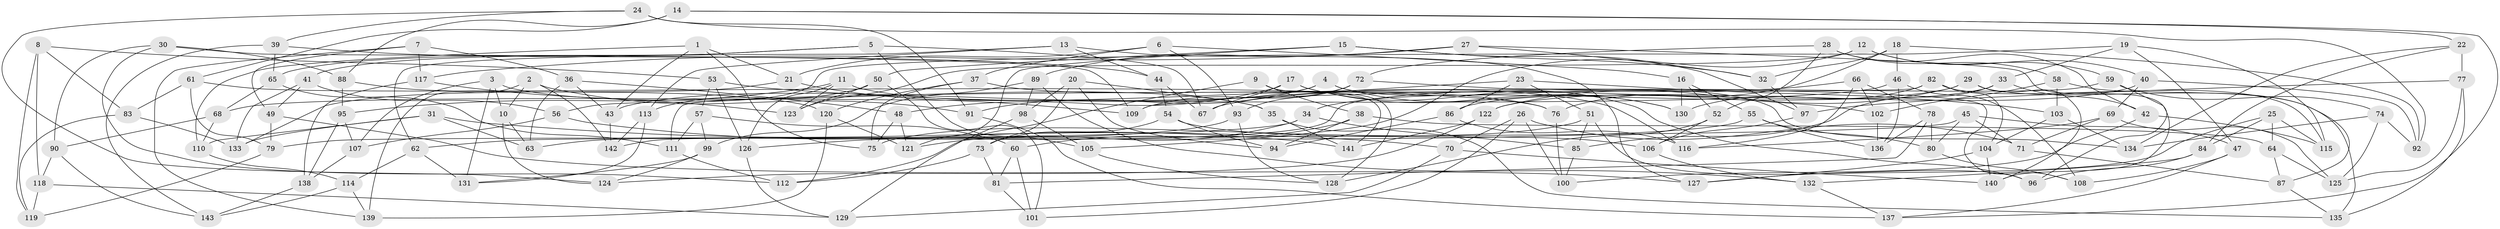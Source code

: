 // Generated by graph-tools (version 1.1) at 2025/16/03/09/25 04:16:33]
// undirected, 143 vertices, 286 edges
graph export_dot {
graph [start="1"]
  node [color=gray90,style=filled];
  1;
  2;
  3;
  4;
  5;
  6;
  7;
  8;
  9;
  10;
  11;
  12;
  13;
  14;
  15;
  16;
  17;
  18;
  19;
  20;
  21;
  22;
  23;
  24;
  25;
  26;
  27;
  28;
  29;
  30;
  31;
  32;
  33;
  34;
  35;
  36;
  37;
  38;
  39;
  40;
  41;
  42;
  43;
  44;
  45;
  46;
  47;
  48;
  49;
  50;
  51;
  52;
  53;
  54;
  55;
  56;
  57;
  58;
  59;
  60;
  61;
  62;
  63;
  64;
  65;
  66;
  67;
  68;
  69;
  70;
  71;
  72;
  73;
  74;
  75;
  76;
  77;
  78;
  79;
  80;
  81;
  82;
  83;
  84;
  85;
  86;
  87;
  88;
  89;
  90;
  91;
  92;
  93;
  94;
  95;
  96;
  97;
  98;
  99;
  100;
  101;
  102;
  103;
  104;
  105;
  106;
  107;
  108;
  109;
  110;
  111;
  112;
  113;
  114;
  115;
  116;
  117;
  118;
  119;
  120;
  121;
  122;
  123;
  124;
  125;
  126;
  127;
  128;
  129;
  130;
  131;
  132;
  133;
  134;
  135;
  136;
  137;
  138;
  139;
  140;
  141;
  142;
  143;
  1 -- 110;
  1 -- 75;
  1 -- 21;
  1 -- 43;
  2 -- 142;
  2 -- 139;
  2 -- 91;
  2 -- 10;
  3 -- 107;
  3 -- 131;
  3 -- 10;
  3 -- 35;
  4 -- 130;
  4 -- 134;
  4 -- 91;
  4 -- 43;
  5 -- 65;
  5 -- 41;
  5 -- 67;
  5 -- 105;
  6 -- 21;
  6 -- 16;
  6 -- 37;
  6 -- 93;
  7 -- 139;
  7 -- 117;
  7 -- 36;
  7 -- 49;
  8 -- 83;
  8 -- 118;
  8 -- 119;
  8 -- 53;
  9 -- 38;
  9 -- 128;
  9 -- 141;
  9 -- 112;
  10 -- 63;
  10 -- 124;
  11 -- 126;
  11 -- 116;
  11 -- 123;
  11 -- 95;
  12 -- 105;
  12 -- 59;
  12 -- 123;
  12 -- 40;
  13 -- 113;
  13 -- 44;
  13 -- 62;
  13 -- 127;
  14 -- 61;
  14 -- 22;
  14 -- 137;
  14 -- 88;
  15 -- 32;
  15 -- 50;
  15 -- 97;
  15 -- 121;
  16 -- 52;
  16 -- 130;
  16 -- 55;
  17 -- 48;
  17 -- 130;
  17 -- 67;
  17 -- 96;
  18 -- 76;
  18 -- 32;
  18 -- 92;
  18 -- 46;
  19 -- 47;
  19 -- 115;
  19 -- 33;
  19 -- 56;
  20 -- 98;
  20 -- 94;
  20 -- 73;
  20 -- 35;
  21 -- 109;
  21 -- 133;
  22 -- 84;
  22 -- 134;
  22 -- 77;
  23 -- 109;
  23 -- 86;
  23 -- 51;
  23 -- 103;
  24 -- 39;
  24 -- 124;
  24 -- 92;
  24 -- 91;
  25 -- 64;
  25 -- 115;
  25 -- 127;
  25 -- 84;
  26 -- 100;
  26 -- 101;
  26 -- 70;
  26 -- 71;
  27 -- 96;
  27 -- 117;
  27 -- 89;
  27 -- 32;
  28 -- 42;
  28 -- 52;
  28 -- 58;
  28 -- 72;
  29 -- 140;
  29 -- 135;
  29 -- 34;
  29 -- 122;
  30 -- 88;
  30 -- 90;
  30 -- 109;
  30 -- 112;
  31 -- 63;
  31 -- 110;
  31 -- 133;
  31 -- 70;
  32 -- 97;
  33 -- 85;
  33 -- 86;
  33 -- 42;
  34 -- 85;
  34 -- 121;
  34 -- 62;
  35 -- 135;
  35 -- 141;
  36 -- 43;
  36 -- 48;
  36 -- 63;
  37 -- 120;
  37 -- 75;
  37 -- 76;
  38 -- 94;
  38 -- 64;
  38 -- 60;
  39 -- 65;
  39 -- 44;
  39 -- 143;
  40 -- 92;
  40 -- 122;
  40 -- 69;
  41 -- 133;
  41 -- 49;
  41 -- 56;
  42 -- 100;
  42 -- 115;
  43 -- 142;
  44 -- 67;
  44 -- 54;
  45 -- 47;
  45 -- 79;
  45 -- 71;
  45 -- 80;
  46 -- 68;
  46 -- 136;
  46 -- 108;
  47 -- 137;
  47 -- 108;
  48 -- 121;
  48 -- 75;
  49 -- 127;
  49 -- 79;
  50 -- 101;
  50 -- 113;
  50 -- 123;
  51 -- 75;
  51 -- 96;
  51 -- 85;
  52 -- 106;
  52 -- 128;
  53 -- 57;
  53 -- 102;
  53 -- 126;
  54 -- 73;
  54 -- 106;
  54 -- 94;
  55 -- 136;
  55 -- 80;
  55 -- 63;
  56 -- 141;
  56 -- 107;
  57 -- 60;
  57 -- 111;
  57 -- 99;
  58 -- 87;
  58 -- 102;
  58 -- 103;
  59 -- 140;
  59 -- 142;
  59 -- 74;
  60 -- 101;
  60 -- 81;
  61 -- 79;
  61 -- 83;
  61 -- 76;
  62 -- 131;
  62 -- 114;
  64 -- 125;
  64 -- 87;
  65 -- 111;
  65 -- 68;
  66 -- 78;
  66 -- 102;
  66 -- 116;
  66 -- 67;
  68 -- 90;
  68 -- 110;
  69 -- 71;
  69 -- 125;
  69 -- 116;
  70 -- 129;
  70 -- 140;
  71 -- 87;
  72 -- 109;
  72 -- 108;
  72 -- 93;
  73 -- 81;
  73 -- 112;
  74 -- 134;
  74 -- 92;
  74 -- 125;
  76 -- 100;
  77 -- 135;
  77 -- 125;
  77 -- 97;
  78 -- 81;
  78 -- 136;
  78 -- 80;
  79 -- 119;
  80 -- 108;
  81 -- 101;
  82 -- 111;
  82 -- 115;
  82 -- 104;
  82 -- 130;
  83 -- 133;
  83 -- 119;
  84 -- 132;
  84 -- 96;
  85 -- 100;
  86 -- 94;
  86 -- 116;
  87 -- 135;
  88 -- 120;
  88 -- 95;
  89 -- 132;
  89 -- 99;
  89 -- 98;
  90 -- 118;
  90 -- 143;
  91 -- 137;
  93 -- 128;
  93 -- 126;
  95 -- 107;
  95 -- 138;
  97 -- 106;
  98 -- 129;
  98 -- 105;
  99 -- 131;
  99 -- 124;
  102 -- 136;
  103 -- 104;
  103 -- 134;
  104 -- 127;
  104 -- 140;
  105 -- 128;
  106 -- 132;
  107 -- 138;
  110 -- 114;
  111 -- 112;
  113 -- 142;
  113 -- 131;
  114 -- 139;
  114 -- 143;
  117 -- 123;
  117 -- 138;
  118 -- 129;
  118 -- 119;
  120 -- 139;
  120 -- 121;
  122 -- 124;
  122 -- 141;
  126 -- 129;
  132 -- 137;
  138 -- 143;
}
